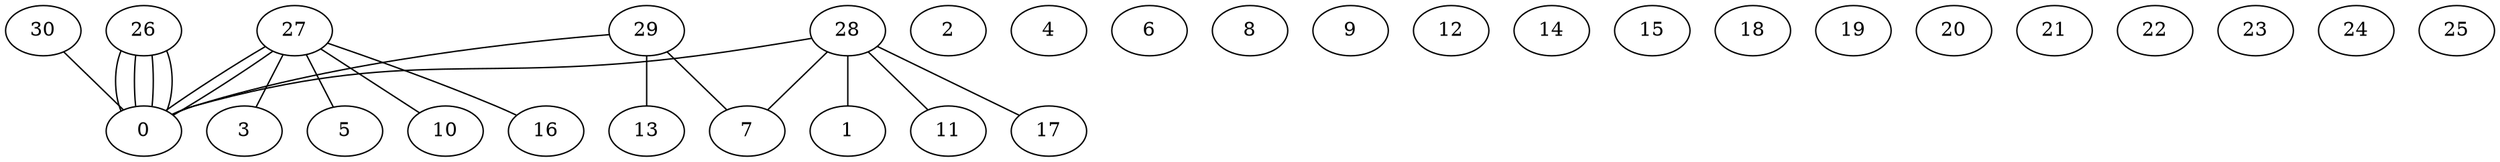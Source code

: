 graph G {
0;
1;
2;
3;
4;
5;
6;
7;
8;
9;
10;
11;
12;
13;
14;
15;
16;
17;
18;
19;
20;
21;
22;
23;
24;
25;
26;
27;
28;
29;
30;
30--0 ;
29--7 ;
29--13 ;
29--0 ;
28--7 ;
28--11 ;
28--17 ;
28--1 ;
28--0 ;
27--16 ;
27--5 ;
27--10 ;
27--3 ;
27--0 ;
27--0 ;
26--0 ;
26--0 ;
26--0 ;
26--0 ;
}
